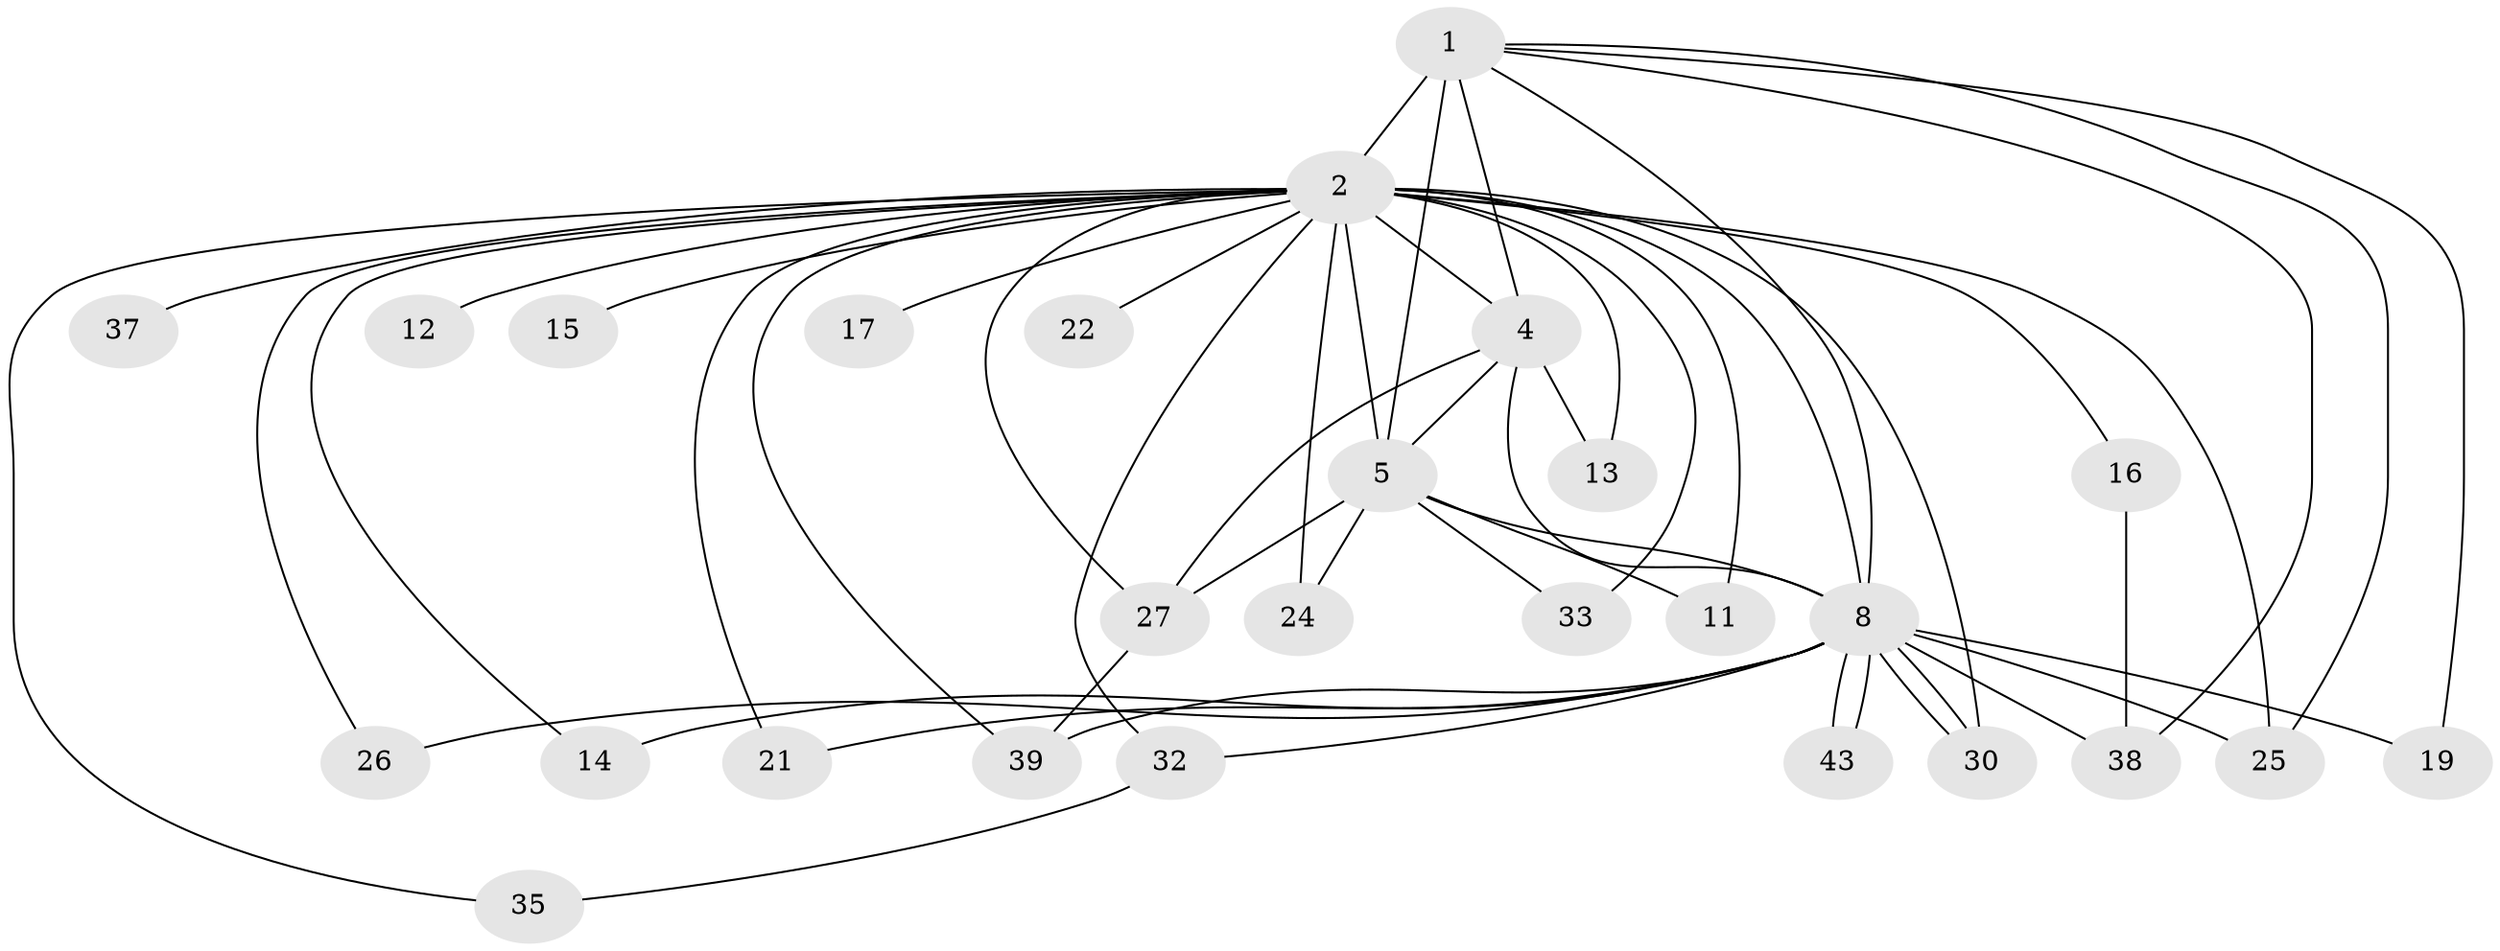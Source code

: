 // original degree distribution, {14: 0.018518518518518517, 17: 0.037037037037037035, 16: 0.018518518518518517, 12: 0.037037037037037035, 19: 0.018518518518518517, 24: 0.018518518518518517, 15: 0.018518518518518517, 20: 0.018518518518518517, 3: 0.18518518518518517, 2: 0.6111111111111112, 4: 0.018518518518518517}
// Generated by graph-tools (version 1.1) at 2025/13/03/09/25 04:13:46]
// undirected, 27 vertices, 53 edges
graph export_dot {
graph [start="1"]
  node [color=gray90,style=filled];
  1 [super="+28"];
  2 [super="+10+36+23+40+20+3+6"];
  4;
  5 [super="+9"];
  8 [super="+29"];
  11;
  12;
  13;
  14;
  15;
  16;
  17;
  19;
  21;
  22;
  24 [super="+31"];
  25 [super="+34"];
  26;
  27 [super="+50"];
  30;
  32;
  33 [super="+42"];
  35;
  37;
  38 [super="+49"];
  39;
  43;
  1 -- 2 [weight=6];
  1 -- 4 [weight=2];
  1 -- 5 [weight=2];
  1 -- 8;
  1 -- 19;
  1 -- 25;
  1 -- 38;
  2 -- 4 [weight=5];
  2 -- 5 [weight=15];
  2 -- 8 [weight=8];
  2 -- 13;
  2 -- 14;
  2 -- 27;
  2 -- 33 [weight=2];
  2 -- 35;
  2 -- 15 [weight=2];
  2 -- 17 [weight=2];
  2 -- 24 [weight=2];
  2 -- 30;
  2 -- 11 [weight=2];
  2 -- 12 [weight=2];
  2 -- 22;
  2 -- 16;
  2 -- 21;
  2 -- 25;
  2 -- 26;
  2 -- 32;
  2 -- 37 [weight=2];
  2 -- 39;
  4 -- 5 [weight=2];
  4 -- 8;
  4 -- 13;
  4 -- 27;
  5 -- 8 [weight=2];
  5 -- 33;
  5 -- 24;
  5 -- 27;
  5 -- 11;
  8 -- 14;
  8 -- 19;
  8 -- 21;
  8 -- 25;
  8 -- 26;
  8 -- 30;
  8 -- 30;
  8 -- 32;
  8 -- 39;
  8 -- 43;
  8 -- 43;
  8 -- 38;
  16 -- 38;
  27 -- 39;
  32 -- 35;
}
